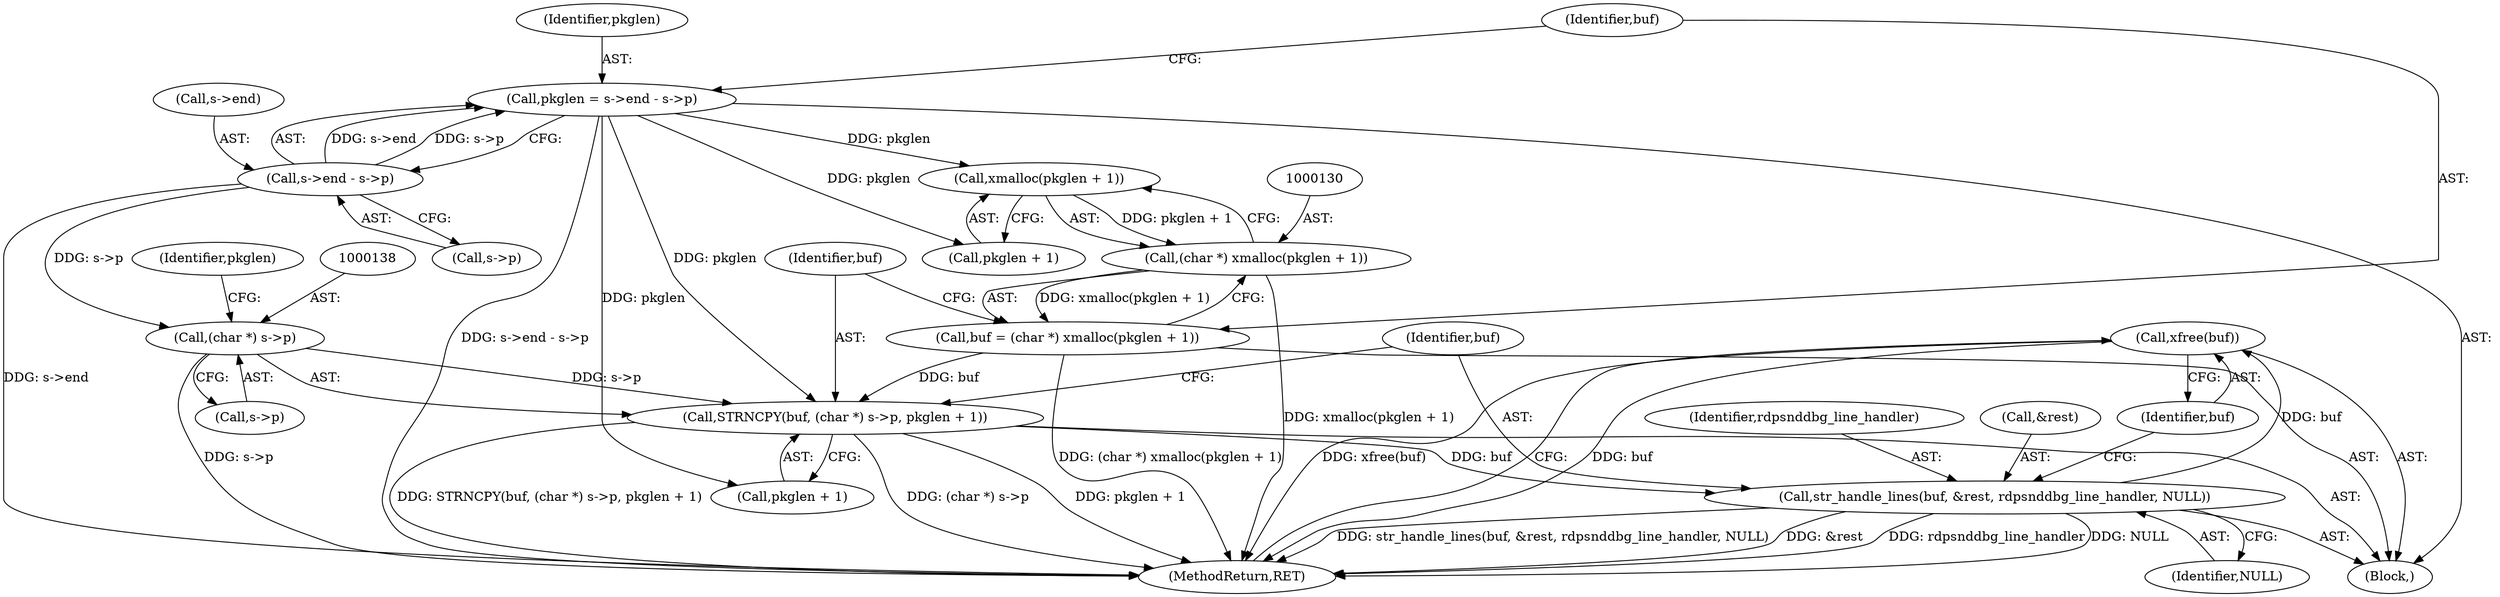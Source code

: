 digraph "0_rdesktop_4dca546d04321a610c1835010b5dad85163b65e1_12@API" {
"1000151" [label="(Call,xfree(buf))"];
"1000145" [label="(Call,str_handle_lines(buf, &rest, rdpsnddbg_line_handler, NULL))"];
"1000135" [label="(Call,STRNCPY(buf, (char *) s->p, pkglen + 1))"];
"1000127" [label="(Call,buf = (char *) xmalloc(pkglen + 1))"];
"1000129" [label="(Call,(char *) xmalloc(pkglen + 1))"];
"1000131" [label="(Call,xmalloc(pkglen + 1))"];
"1000118" [label="(Call,pkglen = s->end - s->p)"];
"1000120" [label="(Call,s->end - s->p)"];
"1000137" [label="(Call,(char *) s->p)"];
"1000127" [label="(Call,buf = (char *) xmalloc(pkglen + 1))"];
"1000136" [label="(Identifier,buf)"];
"1000151" [label="(Call,xfree(buf))"];
"1000121" [label="(Call,s->end)"];
"1000129" [label="(Call,(char *) xmalloc(pkglen + 1))"];
"1000124" [label="(Call,s->p)"];
"1000142" [label="(Call,pkglen + 1)"];
"1000152" [label="(Identifier,buf)"];
"1000137" [label="(Call,(char *) s->p)"];
"1000119" [label="(Identifier,pkglen)"];
"1000128" [label="(Identifier,buf)"];
"1000135" [label="(Call,STRNCPY(buf, (char *) s->p, pkglen + 1))"];
"1000118" [label="(Call,pkglen = s->end - s->p)"];
"1000146" [label="(Identifier,buf)"];
"1000120" [label="(Call,s->end - s->p)"];
"1000143" [label="(Identifier,pkglen)"];
"1000150" [label="(Identifier,NULL)"];
"1000139" [label="(Call,s->p)"];
"1000145" [label="(Call,str_handle_lines(buf, &rest, rdpsnddbg_line_handler, NULL))"];
"1000147" [label="(Call,&rest)"];
"1000132" [label="(Call,pkglen + 1)"];
"1000153" [label="(MethodReturn,RET)"];
"1000103" [label="(Block,)"];
"1000149" [label="(Identifier,rdpsnddbg_line_handler)"];
"1000131" [label="(Call,xmalloc(pkglen + 1))"];
"1000151" -> "1000103"  [label="AST: "];
"1000151" -> "1000152"  [label="CFG: "];
"1000152" -> "1000151"  [label="AST: "];
"1000153" -> "1000151"  [label="CFG: "];
"1000151" -> "1000153"  [label="DDG: buf"];
"1000151" -> "1000153"  [label="DDG: xfree(buf)"];
"1000145" -> "1000151"  [label="DDG: buf"];
"1000145" -> "1000103"  [label="AST: "];
"1000145" -> "1000150"  [label="CFG: "];
"1000146" -> "1000145"  [label="AST: "];
"1000147" -> "1000145"  [label="AST: "];
"1000149" -> "1000145"  [label="AST: "];
"1000150" -> "1000145"  [label="AST: "];
"1000152" -> "1000145"  [label="CFG: "];
"1000145" -> "1000153"  [label="DDG: rdpsnddbg_line_handler"];
"1000145" -> "1000153"  [label="DDG: NULL"];
"1000145" -> "1000153"  [label="DDG: str_handle_lines(buf, &rest, rdpsnddbg_line_handler, NULL)"];
"1000145" -> "1000153"  [label="DDG: &rest"];
"1000135" -> "1000145"  [label="DDG: buf"];
"1000135" -> "1000103"  [label="AST: "];
"1000135" -> "1000142"  [label="CFG: "];
"1000136" -> "1000135"  [label="AST: "];
"1000137" -> "1000135"  [label="AST: "];
"1000142" -> "1000135"  [label="AST: "];
"1000146" -> "1000135"  [label="CFG: "];
"1000135" -> "1000153"  [label="DDG: pkglen + 1"];
"1000135" -> "1000153"  [label="DDG: STRNCPY(buf, (char *) s->p, pkglen + 1)"];
"1000135" -> "1000153"  [label="DDG: (char *) s->p"];
"1000127" -> "1000135"  [label="DDG: buf"];
"1000137" -> "1000135"  [label="DDG: s->p"];
"1000118" -> "1000135"  [label="DDG: pkglen"];
"1000127" -> "1000103"  [label="AST: "];
"1000127" -> "1000129"  [label="CFG: "];
"1000128" -> "1000127"  [label="AST: "];
"1000129" -> "1000127"  [label="AST: "];
"1000136" -> "1000127"  [label="CFG: "];
"1000127" -> "1000153"  [label="DDG: (char *) xmalloc(pkglen + 1)"];
"1000129" -> "1000127"  [label="DDG: xmalloc(pkglen + 1)"];
"1000129" -> "1000131"  [label="CFG: "];
"1000130" -> "1000129"  [label="AST: "];
"1000131" -> "1000129"  [label="AST: "];
"1000129" -> "1000153"  [label="DDG: xmalloc(pkglen + 1)"];
"1000131" -> "1000129"  [label="DDG: pkglen + 1"];
"1000131" -> "1000132"  [label="CFG: "];
"1000132" -> "1000131"  [label="AST: "];
"1000118" -> "1000131"  [label="DDG: pkglen"];
"1000118" -> "1000103"  [label="AST: "];
"1000118" -> "1000120"  [label="CFG: "];
"1000119" -> "1000118"  [label="AST: "];
"1000120" -> "1000118"  [label="AST: "];
"1000128" -> "1000118"  [label="CFG: "];
"1000118" -> "1000153"  [label="DDG: s->end - s->p"];
"1000120" -> "1000118"  [label="DDG: s->end"];
"1000120" -> "1000118"  [label="DDG: s->p"];
"1000118" -> "1000132"  [label="DDG: pkglen"];
"1000118" -> "1000142"  [label="DDG: pkglen"];
"1000120" -> "1000124"  [label="CFG: "];
"1000121" -> "1000120"  [label="AST: "];
"1000124" -> "1000120"  [label="AST: "];
"1000120" -> "1000153"  [label="DDG: s->end"];
"1000120" -> "1000137"  [label="DDG: s->p"];
"1000137" -> "1000139"  [label="CFG: "];
"1000138" -> "1000137"  [label="AST: "];
"1000139" -> "1000137"  [label="AST: "];
"1000143" -> "1000137"  [label="CFG: "];
"1000137" -> "1000153"  [label="DDG: s->p"];
}
